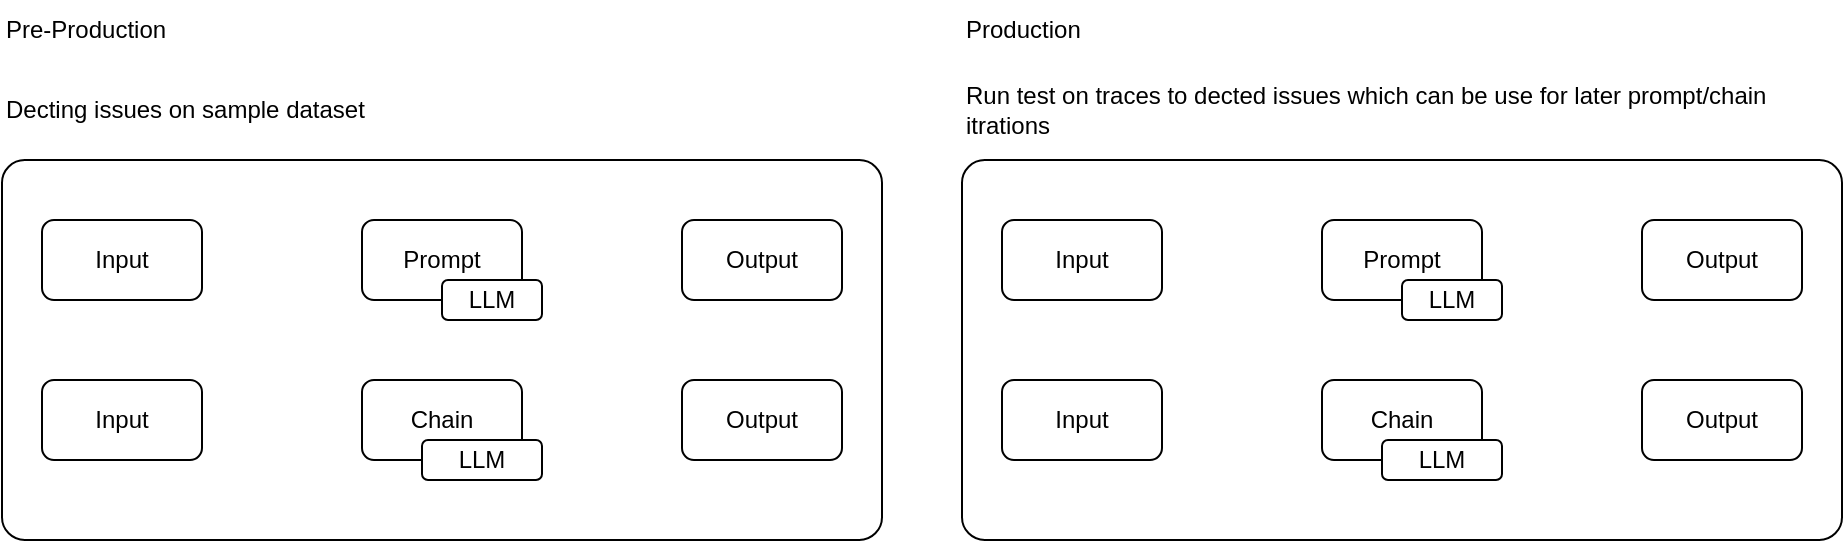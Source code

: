 <mxfile version="25.0.2">
  <diagram name="Page-1" id="kE_CoZR6ngLvgHtqJXZ6">
    <mxGraphModel dx="1098" dy="988" grid="1" gridSize="10" guides="1" tooltips="1" connect="1" arrows="1" fold="1" page="1" pageScale="1" pageWidth="850" pageHeight="1100" math="0" shadow="0">
      <root>
        <mxCell id="0" />
        <mxCell id="1" parent="0" />
        <mxCell id="v2Y0TYF6yO7MKOETMVTC-9" value="" style="rounded=1;whiteSpace=wrap;html=1;arcSize=6;" vertex="1" parent="1">
          <mxGeometry x="40" y="120" width="440" height="190" as="geometry" />
        </mxCell>
        <mxCell id="v2Y0TYF6yO7MKOETMVTC-1" value="Input" style="rounded=1;whiteSpace=wrap;html=1;" vertex="1" parent="1">
          <mxGeometry x="60" y="150" width="80" height="40" as="geometry" />
        </mxCell>
        <mxCell id="v2Y0TYF6yO7MKOETMVTC-2" value="Prompt" style="rounded=1;whiteSpace=wrap;html=1;" vertex="1" parent="1">
          <mxGeometry x="220" y="150" width="80" height="40" as="geometry" />
        </mxCell>
        <mxCell id="v2Y0TYF6yO7MKOETMVTC-3" value="Output" style="rounded=1;whiteSpace=wrap;html=1;" vertex="1" parent="1">
          <mxGeometry x="380" y="150" width="80" height="40" as="geometry" />
        </mxCell>
        <mxCell id="v2Y0TYF6yO7MKOETMVTC-4" value="LLM" style="rounded=1;whiteSpace=wrap;html=1;" vertex="1" parent="1">
          <mxGeometry x="260" y="180" width="50" height="20" as="geometry" />
        </mxCell>
        <mxCell id="v2Y0TYF6yO7MKOETMVTC-5" value="Input" style="rounded=1;whiteSpace=wrap;html=1;" vertex="1" parent="1">
          <mxGeometry x="60" y="230" width="80" height="40" as="geometry" />
        </mxCell>
        <mxCell id="v2Y0TYF6yO7MKOETMVTC-6" value="Chain" style="rounded=1;whiteSpace=wrap;html=1;" vertex="1" parent="1">
          <mxGeometry x="220" y="230" width="80" height="40" as="geometry" />
        </mxCell>
        <mxCell id="v2Y0TYF6yO7MKOETMVTC-7" value="Output" style="rounded=1;whiteSpace=wrap;html=1;" vertex="1" parent="1">
          <mxGeometry x="380" y="230" width="80" height="40" as="geometry" />
        </mxCell>
        <mxCell id="v2Y0TYF6yO7MKOETMVTC-8" value="LLM" style="rounded=1;whiteSpace=wrap;html=1;" vertex="1" parent="1">
          <mxGeometry x="250" y="260" width="60" height="20" as="geometry" />
        </mxCell>
        <mxCell id="v2Y0TYF6yO7MKOETMVTC-10" value="Pre-Production" style="text;html=1;align=left;verticalAlign=middle;whiteSpace=wrap;rounded=0;" vertex="1" parent="1">
          <mxGeometry x="40" y="40" width="110" height="30" as="geometry" />
        </mxCell>
        <mxCell id="v2Y0TYF6yO7MKOETMVTC-11" value="Decting issues on sample dataset&amp;nbsp;" style="text;html=1;align=left;verticalAlign=middle;whiteSpace=wrap;rounded=0;" vertex="1" parent="1">
          <mxGeometry x="40" y="80" width="290" height="30" as="geometry" />
        </mxCell>
        <mxCell id="v2Y0TYF6yO7MKOETMVTC-12" value="" style="rounded=1;whiteSpace=wrap;html=1;arcSize=6;" vertex="1" parent="1">
          <mxGeometry x="520" y="120" width="440" height="190" as="geometry" />
        </mxCell>
        <mxCell id="v2Y0TYF6yO7MKOETMVTC-13" value="Input" style="rounded=1;whiteSpace=wrap;html=1;" vertex="1" parent="1">
          <mxGeometry x="540" y="150" width="80" height="40" as="geometry" />
        </mxCell>
        <mxCell id="v2Y0TYF6yO7MKOETMVTC-14" value="Prompt" style="rounded=1;whiteSpace=wrap;html=1;" vertex="1" parent="1">
          <mxGeometry x="700" y="150" width="80" height="40" as="geometry" />
        </mxCell>
        <mxCell id="v2Y0TYF6yO7MKOETMVTC-15" value="Output" style="rounded=1;whiteSpace=wrap;html=1;" vertex="1" parent="1">
          <mxGeometry x="860" y="150" width="80" height="40" as="geometry" />
        </mxCell>
        <mxCell id="v2Y0TYF6yO7MKOETMVTC-16" value="LLM" style="rounded=1;whiteSpace=wrap;html=1;" vertex="1" parent="1">
          <mxGeometry x="740" y="180" width="50" height="20" as="geometry" />
        </mxCell>
        <mxCell id="v2Y0TYF6yO7MKOETMVTC-17" value="Input" style="rounded=1;whiteSpace=wrap;html=1;" vertex="1" parent="1">
          <mxGeometry x="540" y="230" width="80" height="40" as="geometry" />
        </mxCell>
        <mxCell id="v2Y0TYF6yO7MKOETMVTC-18" value="Chain" style="rounded=1;whiteSpace=wrap;html=1;" vertex="1" parent="1">
          <mxGeometry x="700" y="230" width="80" height="40" as="geometry" />
        </mxCell>
        <mxCell id="v2Y0TYF6yO7MKOETMVTC-19" value="Output" style="rounded=1;whiteSpace=wrap;html=1;" vertex="1" parent="1">
          <mxGeometry x="860" y="230" width="80" height="40" as="geometry" />
        </mxCell>
        <mxCell id="v2Y0TYF6yO7MKOETMVTC-20" value="LLM" style="rounded=1;whiteSpace=wrap;html=1;" vertex="1" parent="1">
          <mxGeometry x="730" y="260" width="60" height="20" as="geometry" />
        </mxCell>
        <mxCell id="v2Y0TYF6yO7MKOETMVTC-21" value="Production" style="text;html=1;align=left;verticalAlign=middle;whiteSpace=wrap;rounded=0;" vertex="1" parent="1">
          <mxGeometry x="520" y="40" width="110" height="30" as="geometry" />
        </mxCell>
        <mxCell id="v2Y0TYF6yO7MKOETMVTC-22" value="Run test on traces to dected issues which can be use for later prompt/chain itrations" style="text;html=1;align=left;verticalAlign=middle;whiteSpace=wrap;rounded=0;" vertex="1" parent="1">
          <mxGeometry x="520" y="80" width="420" height="30" as="geometry" />
        </mxCell>
      </root>
    </mxGraphModel>
  </diagram>
</mxfile>
